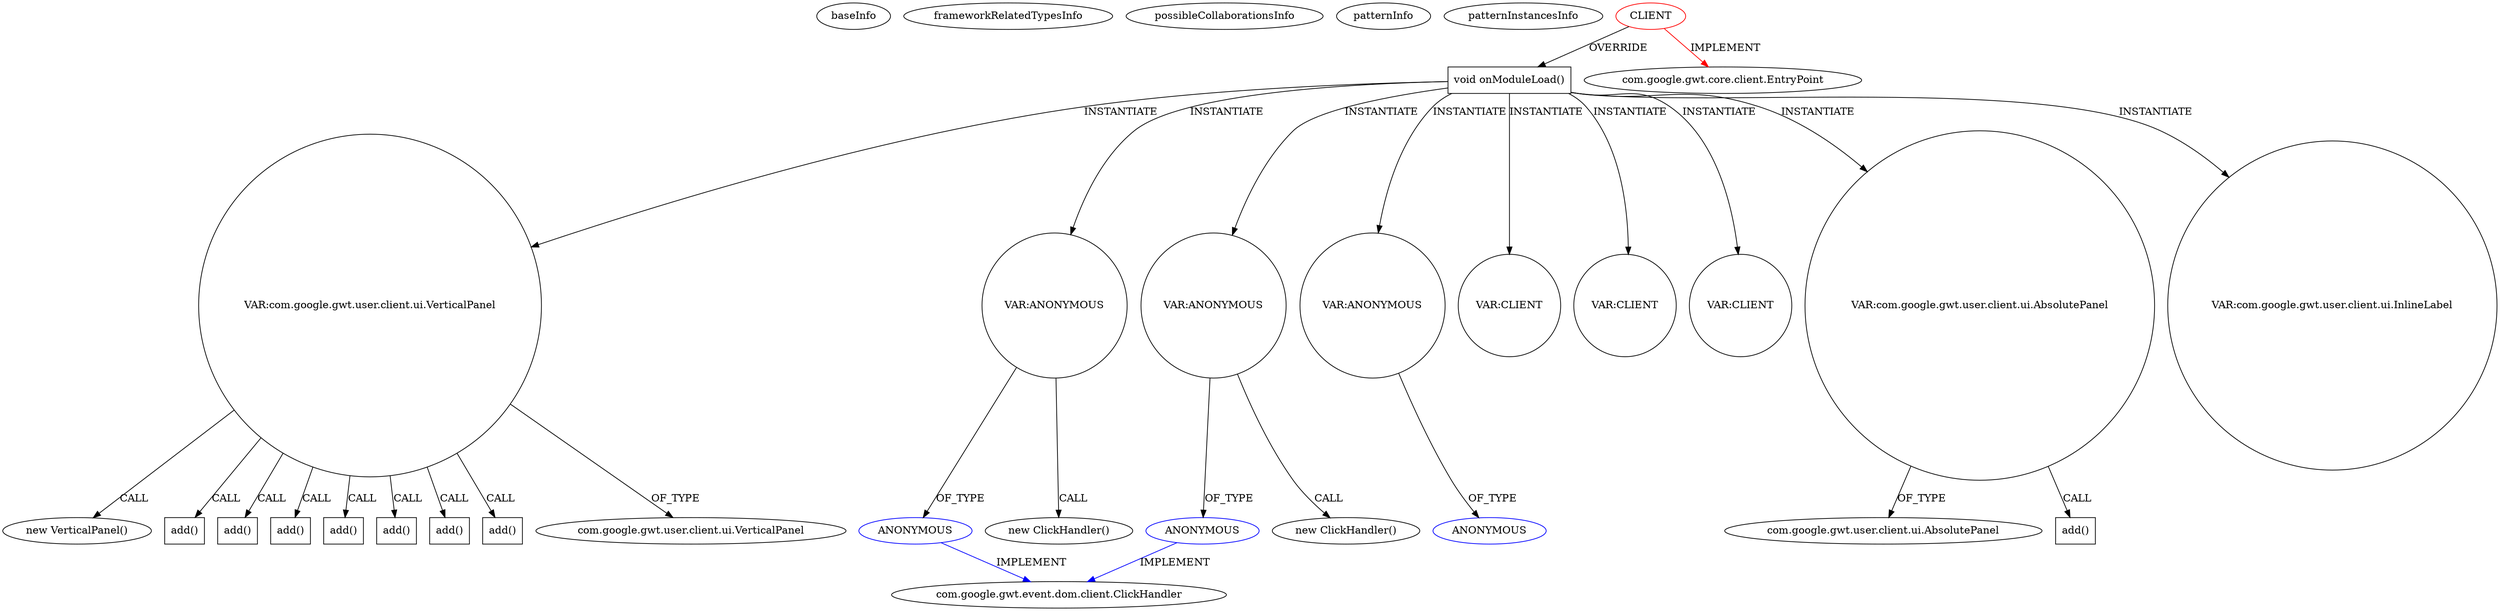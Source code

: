 digraph {
baseInfo[graphId=314,category="pattern",isAnonymous=false,possibleRelation=true]
frameworkRelatedTypesInfo[0="com.google.gwt.core.client.EntryPoint"]
possibleCollaborationsInfo[0="314~INSTANTIATION-OVERRIDING_METHOD_DECLARATION-~com.google.gwt.core.client.EntryPoint ~com.google.gwt.event.dom.client.ClickHandler ~false~true",1="314~INSTANTIATION-OVERRIDING_METHOD_DECLARATION-~com.google.gwt.core.client.EntryPoint ~com.google.gwt.event.dom.client.ClickHandler ~false~true"]
patternInfo[frequency=2.0,patternRootClient=0]
patternInstancesInfo[0="ashtonthomas-gwt-fast-touch-press~/ashtonthomas-gwt-fast-touch-press/gwt-fast-touch-press-master/src/io/ashton/fastpress/client/Gwt_fast_press.java~Gwt_fast_press~744",1="nakaken0629-mezamashimailgwt~/nakaken0629-mezamashimailgwt/mezamashimailgwt-master/mezamashimailgwt/src/com/appspot/mezamashimailgwt/client/Mezamashimailgwt.java~Mezamashimailgwt~4116"]
3[label="new VerticalPanel()",vertexType="CONSTRUCTOR_CALL",isFrameworkType=false]
4[label="VAR:com.google.gwt.user.client.ui.VerticalPanel",vertexType="VARIABLE_EXPRESION",isFrameworkType=false,shape=circle]
212[label="add()",vertexType="INSIDE_CALL",isFrameworkType=false,shape=box]
228[label="add()",vertexType="INSIDE_CALL",isFrameworkType=false,shape=box]
207[label="add()",vertexType="INSIDE_CALL",isFrameworkType=false,shape=box]
219[label="add()",vertexType="INSIDE_CALL",isFrameworkType=false,shape=box]
214[label="add()",vertexType="INSIDE_CALL",isFrameworkType=false,shape=box]
226[label="add()",vertexType="INSIDE_CALL",isFrameworkType=false,shape=box]
261[label="add()",vertexType="INSIDE_CALL",isFrameworkType=false,shape=box]
5[label="com.google.gwt.user.client.ui.VerticalPanel",vertexType="FRAMEWORK_CLASS_TYPE",isFrameworkType=false]
2[label="void onModuleLoad()",vertexType="OVERRIDING_METHOD_DECLARATION",isFrameworkType=false,shape=box]
0[label="CLIENT",vertexType="ROOT_CLIENT_CLASS_DECLARATION",isFrameworkType=false,color=red]
178[label="VAR:ANONYMOUS",vertexType="VARIABLE_EXPRESION",isFrameworkType=false,shape=circle]
179[label="ANONYMOUS",vertexType="REFERENCE_ANONYMOUS_DECLARATION",isFrameworkType=false,color=blue]
1[label="com.google.gwt.core.client.EntryPoint",vertexType="FRAMEWORK_INTERFACE_TYPE",isFrameworkType=false]
145[label="VAR:ANONYMOUS",vertexType="VARIABLE_EXPRESION",isFrameworkType=false,shape=circle]
146[label="ANONYMOUS",vertexType="REFERENCE_ANONYMOUS_DECLARATION",isFrameworkType=false,color=blue]
118[label="VAR:ANONYMOUS",vertexType="VARIABLE_EXPRESION",isFrameworkType=false,shape=circle]
119[label="ANONYMOUS",vertexType="REFERENCE_ANONYMOUS_DECLARATION",isFrameworkType=false,color=blue]
157[label="VAR:CLIENT",vertexType="VARIABLE_EXPRESION",isFrameworkType=false,shape=circle]
139[label="VAR:CLIENT",vertexType="VARIABLE_EXPRESION",isFrameworkType=false,shape=circle]
127[label="VAR:CLIENT",vertexType="VARIABLE_EXPRESION",isFrameworkType=false,shape=circle]
144[label="new ClickHandler()",vertexType="CONSTRUCTOR_CALL",isFrameworkType=false]
177[label="new ClickHandler()",vertexType="CONSTRUCTOR_CALL",isFrameworkType=false]
33[label="com.google.gwt.event.dom.client.ClickHandler",vertexType="FRAMEWORK_INTERFACE_TYPE",isFrameworkType=false]
267[label="VAR:com.google.gwt.user.client.ui.AbsolutePanel",vertexType="VARIABLE_EXPRESION",isFrameworkType=false,shape=circle]
269[label="com.google.gwt.user.client.ui.AbsolutePanel",vertexType="FRAMEWORK_CLASS_TYPE",isFrameworkType=false]
268[label="add()",vertexType="INSIDE_CALL",isFrameworkType=false,shape=box]
209[label="VAR:com.google.gwt.user.client.ui.InlineLabel",vertexType="VARIABLE_EXPRESION",isFrameworkType=false,shape=circle]
267->269[label="OF_TYPE"]
2->267[label="INSTANTIATE"]
4->3[label="CALL"]
178->179[label="OF_TYPE"]
4->5[label="OF_TYPE"]
0->1[label="IMPLEMENT",color=red]
145->146[label="OF_TYPE"]
267->268[label="CALL"]
4->212[label="CALL"]
0->2[label="OVERRIDE"]
178->177[label="CALL"]
4->226[label="CALL"]
4->261[label="CALL"]
2->139[label="INSTANTIATE"]
4->219[label="CALL"]
4->214[label="CALL"]
2->4[label="INSTANTIATE"]
2->178[label="INSTANTIATE"]
4->228[label="CALL"]
2->118[label="INSTANTIATE"]
4->207[label="CALL"]
2->145[label="INSTANTIATE"]
2->127[label="INSTANTIATE"]
2->209[label="INSTANTIATE"]
146->33[label="IMPLEMENT",color=blue]
179->33[label="IMPLEMENT",color=blue]
118->119[label="OF_TYPE"]
145->144[label="CALL"]
2->157[label="INSTANTIATE"]
}
